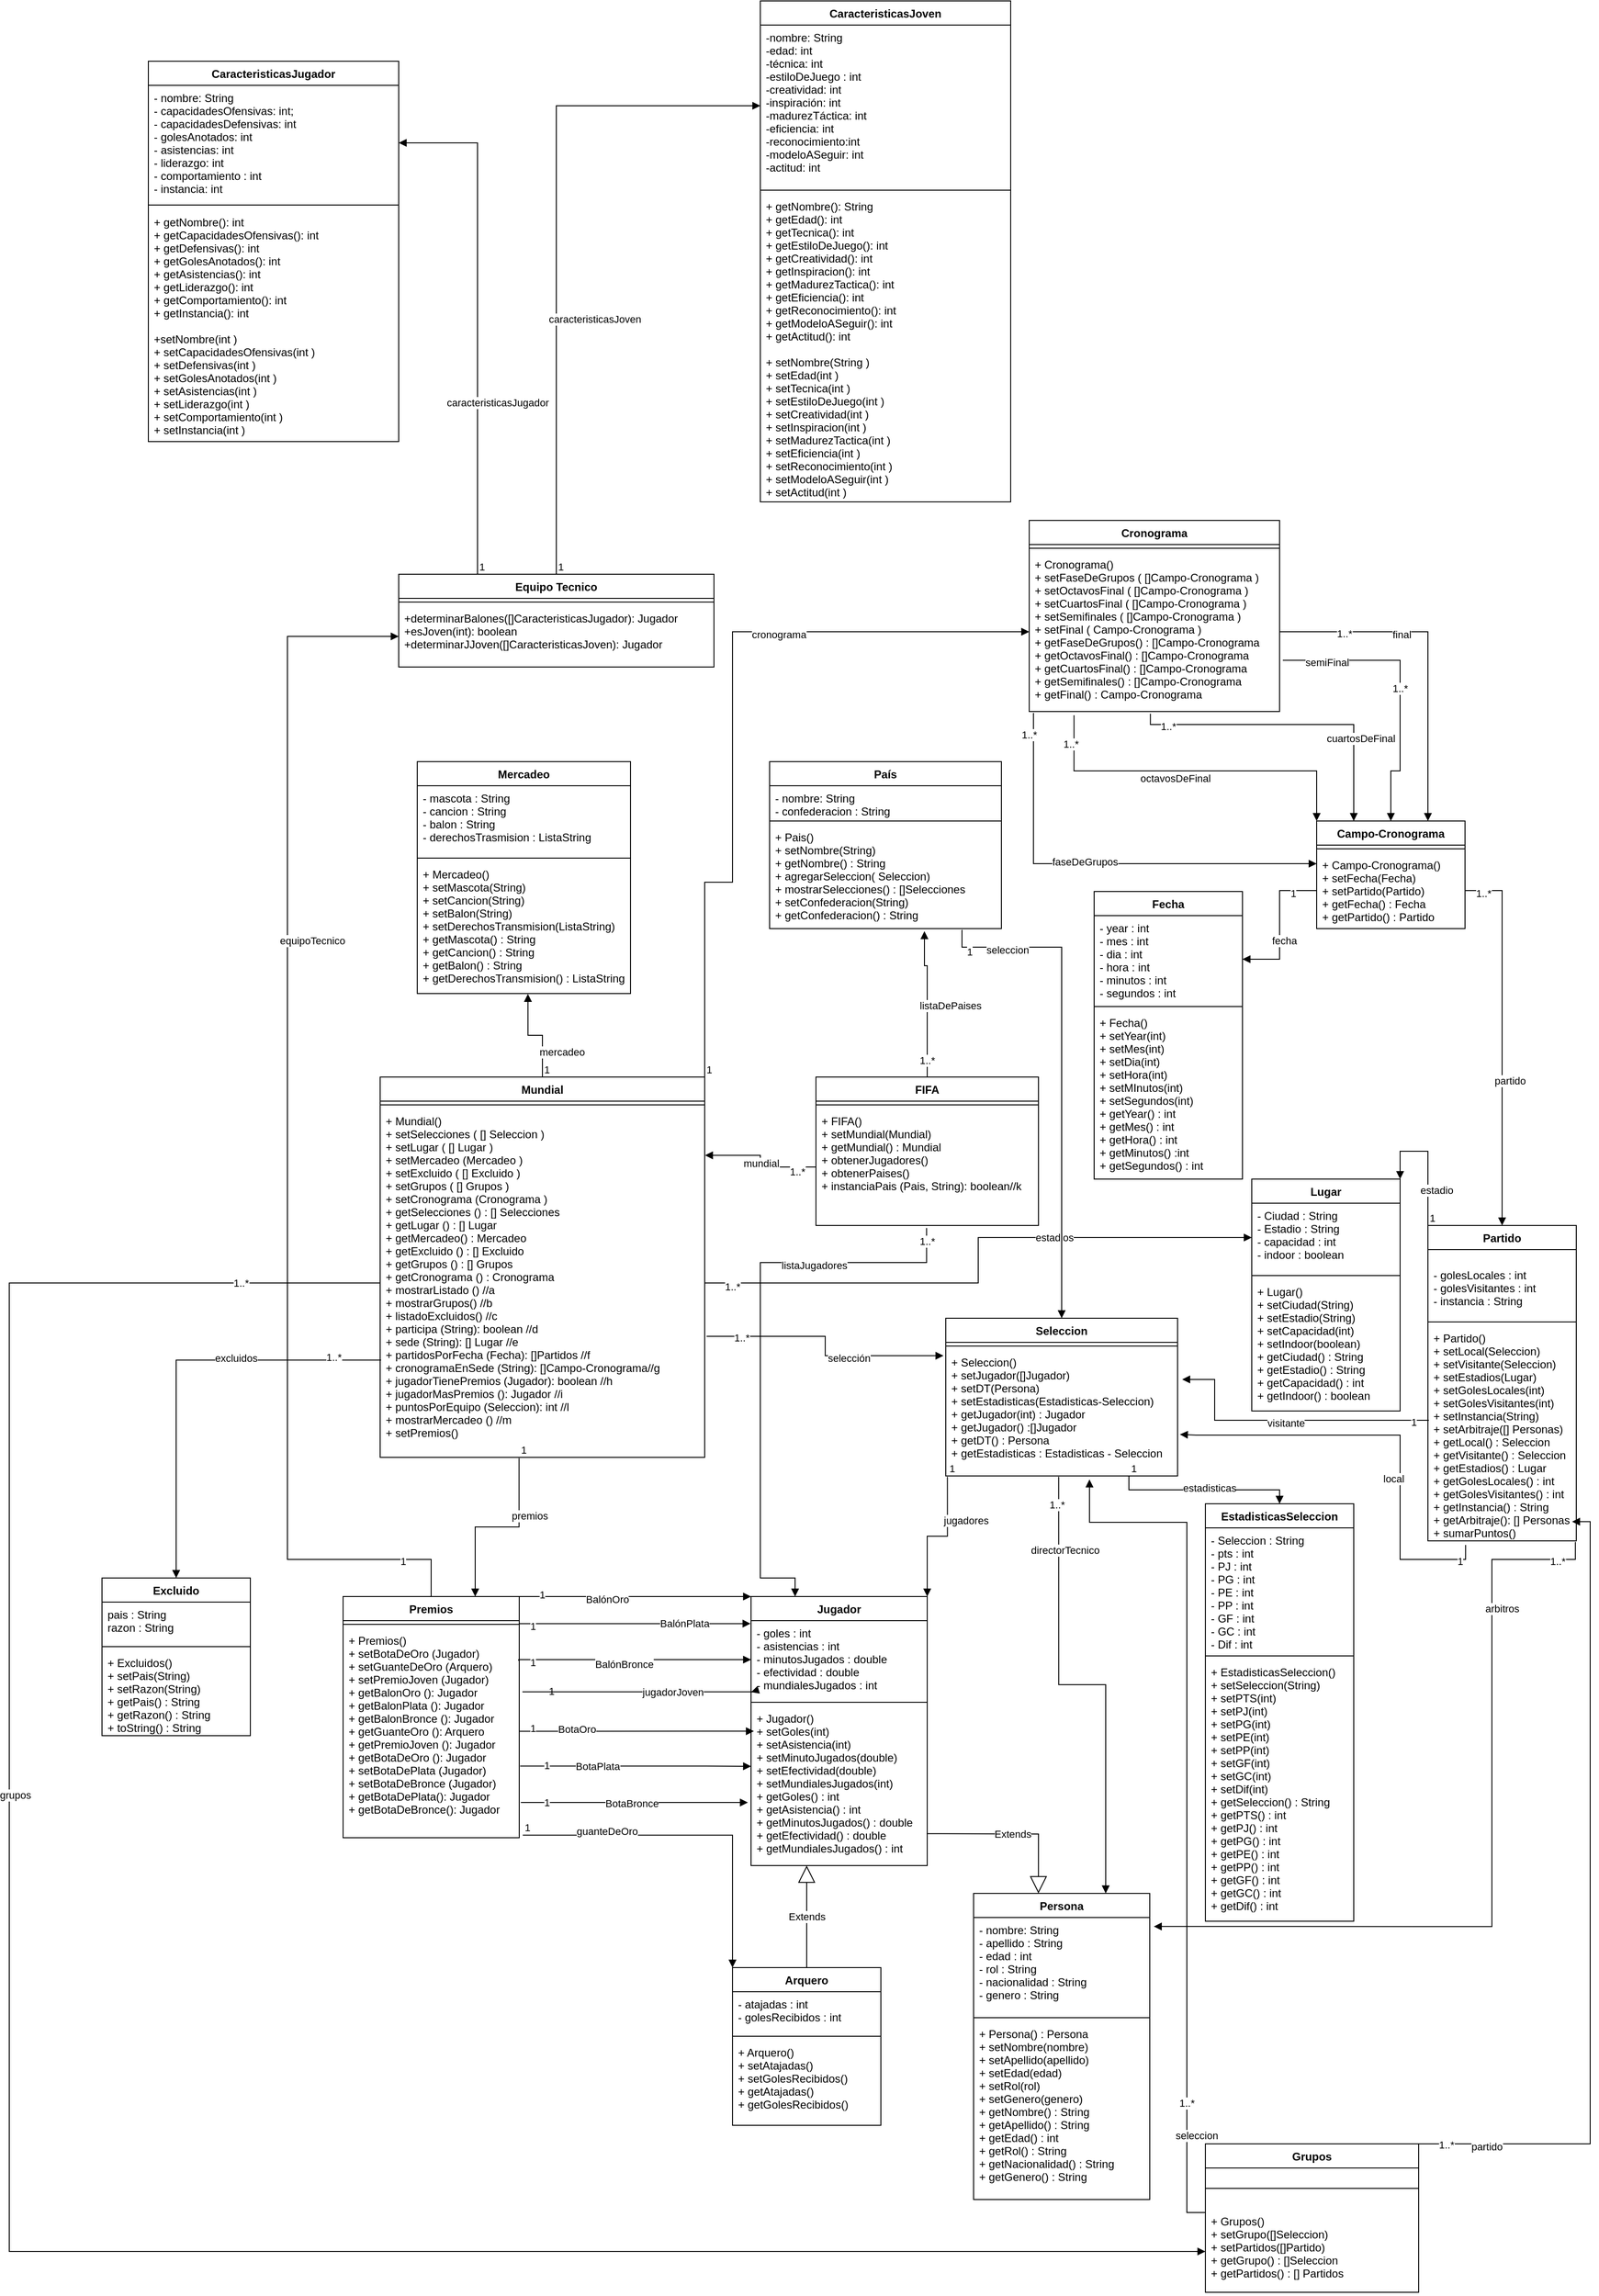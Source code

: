 <mxfile version="20.3.0" type="device"><diagram id="WAOlGVmIjQvaqexC4rdU" name="Página-1"><mxGraphModel dx="2172" dy="3013" grid="1" gridSize="10" guides="1" tooltips="1" connect="1" arrows="1" fold="1" page="1" pageScale="1" pageWidth="827" pageHeight="1169" math="0" shadow="0"><root><mxCell id="0"/><mxCell id="1" parent="0"/><mxCell id="vJpxsI6z9f8ZxDVIPnvD-1" value="Seleccion" style="swimlane;fontStyle=1;align=center;verticalAlign=top;childLayout=stackLayout;horizontal=1;startSize=26;horizontalStack=0;resizeParent=1;resizeParentMax=0;resizeLast=0;collapsible=1;marginBottom=0;" parent="1" vertex="1"><mxGeometry x="780" y="100" width="250" height="170" as="geometry"/></mxCell><mxCell id="vJpxsI6z9f8ZxDVIPnvD-3" value="" style="line;strokeWidth=1;fillColor=none;align=left;verticalAlign=middle;spacingTop=-1;spacingLeft=3;spacingRight=3;rotatable=0;labelPosition=right;points=[];portConstraint=eastwest;" parent="vJpxsI6z9f8ZxDVIPnvD-1" vertex="1"><mxGeometry y="26" width="250" height="8" as="geometry"/></mxCell><mxCell id="aubBiZgZfOKUuOdNXXbn-31" value="+ Seleccion()&#10;+ setJugador([]Jugador)&#10;+ setDT(Persona)&#10;+ setEstadisticas(Estadisticas-Seleccion)&#10;+ getJugador(int) : Jugador&#10;+ getJugador() :[]Jugador&#10;+ getDT() : Persona&#10;+ getEstadisticas : Estadisticas - Seleccion" style="text;strokeColor=none;fillColor=none;align=left;verticalAlign=top;spacingLeft=4;spacingRight=4;overflow=hidden;rotatable=0;points=[[0,0.5],[1,0.5]];portConstraint=eastwest;" parent="vJpxsI6z9f8ZxDVIPnvD-1" vertex="1"><mxGeometry y="34" width="250" height="136" as="geometry"/></mxCell><mxCell id="vJpxsI6z9f8ZxDVIPnvD-5" value="Lugar" style="swimlane;fontStyle=1;align=center;verticalAlign=top;childLayout=stackLayout;horizontal=1;startSize=26;horizontalStack=0;resizeParent=1;resizeParentMax=0;resizeLast=0;collapsible=1;marginBottom=0;" parent="1" vertex="1"><mxGeometry x="1110" y="-50" width="160" height="250" as="geometry"/></mxCell><mxCell id="vJpxsI6z9f8ZxDVIPnvD-6" value="- Ciudad : String&#10;- Estadio : String&#10;- capacidad : int&#10;- indoor : boolean" style="text;strokeColor=none;fillColor=none;align=left;verticalAlign=top;spacingLeft=4;spacingRight=4;overflow=hidden;rotatable=0;points=[[0,0.5],[1,0.5]];portConstraint=eastwest;" parent="vJpxsI6z9f8ZxDVIPnvD-5" vertex="1"><mxGeometry y="26" width="160" height="74" as="geometry"/></mxCell><mxCell id="vJpxsI6z9f8ZxDVIPnvD-7" value="" style="line;strokeWidth=1;fillColor=none;align=left;verticalAlign=middle;spacingTop=-1;spacingLeft=3;spacingRight=3;rotatable=0;labelPosition=right;points=[];portConstraint=eastwest;" parent="vJpxsI6z9f8ZxDVIPnvD-5" vertex="1"><mxGeometry y="100" width="160" height="8" as="geometry"/></mxCell><mxCell id="vJpxsI6z9f8ZxDVIPnvD-8" value="+ Lugar() &#10;+ setCiudad(String)&#10;+ setEstadio(String)&#10;+ setCapacidad(int)&#10;+ setIndoor(boolean)&#10;+ getCiudad() : String&#10;+ getEstadio() : String&#10;+ getCapacidad() : int&#10;+ getIndoor() : boolean" style="text;strokeColor=none;fillColor=none;align=left;verticalAlign=top;spacingLeft=4;spacingRight=4;overflow=hidden;rotatable=0;points=[[0,0.5],[1,0.5]];portConstraint=eastwest;" parent="vJpxsI6z9f8ZxDVIPnvD-5" vertex="1"><mxGeometry y="108" width="160" height="142" as="geometry"/></mxCell><mxCell id="vJpxsI6z9f8ZxDVIPnvD-9" value="Cronograma" style="swimlane;fontStyle=1;align=center;verticalAlign=top;childLayout=stackLayout;horizontal=1;startSize=26;horizontalStack=0;resizeParent=1;resizeParentMax=0;resizeLast=0;collapsible=1;marginBottom=0;" parent="1" vertex="1"><mxGeometry x="870" y="-760" width="270" height="206" as="geometry"/></mxCell><mxCell id="vJpxsI6z9f8ZxDVIPnvD-11" value="" style="line;strokeWidth=1;fillColor=none;align=left;verticalAlign=middle;spacingTop=-1;spacingLeft=3;spacingRight=3;rotatable=0;labelPosition=right;points=[];portConstraint=eastwest;" parent="vJpxsI6z9f8ZxDVIPnvD-9" vertex="1"><mxGeometry y="26" width="270" height="8" as="geometry"/></mxCell><mxCell id="vJpxsI6z9f8ZxDVIPnvD-12" value="+ Cronograma()&#10;+ setFaseDeGrupos ( []Campo-Cronograma )&#10;+ setOctavosFinal ( []Campo-Cronograma )&#10;+ setCuartosFinal ( []Campo-Cronograma )&#10;+ setSemifinales ( []Campo-Cronograma )&#10;+ setFinal ( Campo-Cronograma )&#10;+ getFaseDeGrupos() : []Campo-Cronograma&#10;+ getOctavosFinal() : []Campo-Cronograma&#10;+ getCuartosFinal() : []Campo-Cronograma&#10;+ getSemifinales() : []Campo-Cronograma&#10;+ getFinal() : Campo-Cronograma" style="text;strokeColor=none;fillColor=none;align=left;verticalAlign=top;spacingLeft=4;spacingRight=4;overflow=hidden;rotatable=0;points=[[0,0.5],[1,0.5]];portConstraint=eastwest;" parent="vJpxsI6z9f8ZxDVIPnvD-9" vertex="1"><mxGeometry y="34" width="270" height="172" as="geometry"/></mxCell><mxCell id="vJpxsI6z9f8ZxDVIPnvD-13" value="Premios&#10;" style="swimlane;fontStyle=1;align=center;verticalAlign=top;childLayout=stackLayout;horizontal=1;startSize=26;horizontalStack=0;resizeParent=1;resizeParentMax=0;resizeLast=0;collapsible=1;marginBottom=0;" parent="1" vertex="1"><mxGeometry x="130" y="400" width="190" height="260" as="geometry"/></mxCell><mxCell id="vJpxsI6z9f8ZxDVIPnvD-15" value="" style="line;strokeWidth=1;fillColor=none;align=left;verticalAlign=middle;spacingTop=-1;spacingLeft=3;spacingRight=3;rotatable=0;labelPosition=right;points=[];portConstraint=eastwest;" parent="vJpxsI6z9f8ZxDVIPnvD-13" vertex="1"><mxGeometry y="26" width="190" height="8" as="geometry"/></mxCell><mxCell id="vJpxsI6z9f8ZxDVIPnvD-16" value="+ Premios() &#10;+ setBotaDeOro (Jugador) &#10;+ setGuanteDeOro (Arquero)&#10;+ setPremioJoven (Jugador)&#10;+ getBalonOro (): Jugador&#10;+ getBalonPlata (): Jugador&#10;+ getBalonBronce (): Jugador&#10;+ getGuanteOro (): Arquero&#10;+ getPremioJoven (): Jugador&#10;+ getBotaDeOro (): Jugador &#10;+ setBotaDePlata (Jugador) &#10;+ setBotaDeBronce (Jugador) &#10;+ getBotaDePlata(): Jugador&#10;+ getBotaDeBronce(): Jugador" style="text;strokeColor=none;fillColor=none;align=left;verticalAlign=top;spacingLeft=4;spacingRight=4;overflow=hidden;rotatable=0;points=[[0,0.5],[1,0.5]];portConstraint=eastwest;" parent="vJpxsI6z9f8ZxDVIPnvD-13" vertex="1"><mxGeometry y="34" width="190" height="226" as="geometry"/></mxCell><mxCell id="vJpxsI6z9f8ZxDVIPnvD-17" value="Jugador&#10;" style="swimlane;fontStyle=1;align=center;verticalAlign=top;childLayout=stackLayout;horizontal=1;startSize=26;horizontalStack=0;resizeParent=1;resizeParentMax=0;resizeLast=0;collapsible=1;marginBottom=0;" parent="1" vertex="1"><mxGeometry x="570" y="400" width="190" height="290" as="geometry"/></mxCell><mxCell id="vJpxsI6z9f8ZxDVIPnvD-18" value="- goles : int&#10;- asistencias : int&#10;- minutosJugados : double&#10;- efectividad : double&#10;- mundialesJugados : int" style="text;strokeColor=none;fillColor=none;align=left;verticalAlign=top;spacingLeft=4;spacingRight=4;overflow=hidden;rotatable=0;points=[[0,0.5],[1,0.5]];portConstraint=eastwest;" parent="vJpxsI6z9f8ZxDVIPnvD-17" vertex="1"><mxGeometry y="26" width="190" height="84" as="geometry"/></mxCell><mxCell id="vJpxsI6z9f8ZxDVIPnvD-19" value="" style="line;strokeWidth=1;fillColor=none;align=left;verticalAlign=middle;spacingTop=-1;spacingLeft=3;spacingRight=3;rotatable=0;labelPosition=right;points=[];portConstraint=eastwest;" parent="vJpxsI6z9f8ZxDVIPnvD-17" vertex="1"><mxGeometry y="110" width="190" height="8" as="geometry"/></mxCell><mxCell id="vJpxsI6z9f8ZxDVIPnvD-20" value="+ Jugador()&#10;+ setGoles(int)&#10;+ setAsistencia(int)&#10;+ setMinutoJugados(double)&#10;+ setEfectividad(double)&#10;+ setMundialesJugados(int)&#10;+ getGoles() : int&#10;+ getAsistencia() : int&#10;+ getMinutosJugados() : double&#10;+ getEfectividad() : double&#10;+ getMundialesJugados() : int" style="text;strokeColor=none;fillColor=none;align=left;verticalAlign=top;spacingLeft=4;spacingRight=4;overflow=hidden;rotatable=0;points=[[0,0.5],[1,0.5]];portConstraint=eastwest;" parent="vJpxsI6z9f8ZxDVIPnvD-17" vertex="1"><mxGeometry y="118" width="190" height="172" as="geometry"/></mxCell><mxCell id="vJpxsI6z9f8ZxDVIPnvD-21" value="Partido" style="swimlane;fontStyle=1;align=center;verticalAlign=top;childLayout=stackLayout;horizontal=1;startSize=26;horizontalStack=0;resizeParent=1;resizeParentMax=0;resizeLast=0;collapsible=1;marginBottom=0;" parent="1" vertex="1"><mxGeometry x="1300" width="160" height="340" as="geometry"/></mxCell><mxCell id="vJpxsI6z9f8ZxDVIPnvD-22" value="&#10;- golesLocales : int&#10;- golesVisitantes : int&#10;- instancia : String" style="text;strokeColor=none;fillColor=none;align=left;verticalAlign=top;spacingLeft=4;spacingRight=4;overflow=hidden;rotatable=0;points=[[0,0.5],[1,0.5]];portConstraint=eastwest;" parent="vJpxsI6z9f8ZxDVIPnvD-21" vertex="1"><mxGeometry y="26" width="160" height="74" as="geometry"/></mxCell><mxCell id="vJpxsI6z9f8ZxDVIPnvD-23" value="" style="line;strokeWidth=1;fillColor=none;align=left;verticalAlign=middle;spacingTop=-1;spacingLeft=3;spacingRight=3;rotatable=0;labelPosition=right;points=[];portConstraint=eastwest;" parent="vJpxsI6z9f8ZxDVIPnvD-21" vertex="1"><mxGeometry y="100" width="160" height="8" as="geometry"/></mxCell><mxCell id="vJpxsI6z9f8ZxDVIPnvD-24" value="+ Partido() &#10;+ setLocal(Seleccion)&#10;+ setVisitante(Seleccion)&#10;+ setEstadios(Lugar)&#10;+ setGolesLocales(int)&#10;+ setGolesVisitantes(int)&#10;+ setInstancia(String)&#10;+ setArbitraje([] Personas)&#10;+ getLocal() : Seleccion&#10;+ getVisitante() : Seleccion&#10;+ getEstadios() : Lugar&#10;+ getGolesLocales() : int&#10;+ getGolesVisitantes() : int&#10;+ getInstancia() : String&#10;+ getArbitraje(): [] Personas&#10;+ sumarPuntos() " style="text;strokeColor=none;fillColor=none;align=left;verticalAlign=top;spacingLeft=4;spacingRight=4;overflow=hidden;rotatable=0;points=[[0,0.5],[1,0.5]];portConstraint=eastwest;" parent="vJpxsI6z9f8ZxDVIPnvD-21" vertex="1"><mxGeometry y="108" width="160" height="232" as="geometry"/></mxCell><mxCell id="vJpxsI6z9f8ZxDVIPnvD-30" value="Grupos" style="swimlane;fontStyle=1;align=center;verticalAlign=top;childLayout=stackLayout;horizontal=1;startSize=26;horizontalStack=0;resizeParent=1;resizeParentMax=0;resizeLast=0;collapsible=1;marginBottom=0;" parent="1" vertex="1"><mxGeometry x="1060" y="990" width="230" height="160" as="geometry"/></mxCell><mxCell id="vJpxsI6z9f8ZxDVIPnvD-32" value="" style="line;strokeWidth=1;fillColor=none;align=left;verticalAlign=middle;spacingTop=-1;spacingLeft=3;spacingRight=3;rotatable=0;labelPosition=right;points=[];portConstraint=eastwest;" parent="vJpxsI6z9f8ZxDVIPnvD-30" vertex="1"><mxGeometry y="26" width="230" height="44" as="geometry"/></mxCell><mxCell id="vJpxsI6z9f8ZxDVIPnvD-33" value="+ Grupos()&#10;+ setGrupo([]Seleccion)&#10;+ setPartidos([]Partido)&#10;+ getGrupo() : []Seleccion&#10;+ getPartidos() : [] Partidos  " style="text;strokeColor=none;fillColor=none;align=left;verticalAlign=top;spacingLeft=4;spacingRight=4;overflow=hidden;rotatable=0;points=[[0,0.5],[1,0.5]];portConstraint=eastwest;" parent="vJpxsI6z9f8ZxDVIPnvD-30" vertex="1"><mxGeometry y="70" width="230" height="90" as="geometry"/></mxCell><mxCell id="vJpxsI6z9f8ZxDVIPnvD-43" value="Arquero" style="swimlane;fontStyle=1;align=center;verticalAlign=top;childLayout=stackLayout;horizontal=1;startSize=26;horizontalStack=0;resizeParent=1;resizeParentMax=0;resizeLast=0;collapsible=1;marginBottom=0;" parent="1" vertex="1"><mxGeometry x="550" y="800" width="160" height="170" as="geometry"/></mxCell><mxCell id="vJpxsI6z9f8ZxDVIPnvD-44" value="- atajadas : int&#10;- golesRecibidos : int" style="text;strokeColor=none;fillColor=none;align=left;verticalAlign=top;spacingLeft=4;spacingRight=4;overflow=hidden;rotatable=0;points=[[0,0.5],[1,0.5]];portConstraint=eastwest;" parent="vJpxsI6z9f8ZxDVIPnvD-43" vertex="1"><mxGeometry y="26" width="160" height="44" as="geometry"/></mxCell><mxCell id="vJpxsI6z9f8ZxDVIPnvD-45" value="" style="line;strokeWidth=1;fillColor=none;align=left;verticalAlign=middle;spacingTop=-1;spacingLeft=3;spacingRight=3;rotatable=0;labelPosition=right;points=[];portConstraint=eastwest;" parent="vJpxsI6z9f8ZxDVIPnvD-43" vertex="1"><mxGeometry y="70" width="160" height="8" as="geometry"/></mxCell><mxCell id="vJpxsI6z9f8ZxDVIPnvD-46" value="+ Arquero()&#10;+ setAtajadas()&#10;+ setGolesRecibidos()&#10;+ getAtajadas()&#10;+ getGolesRecibidos()" style="text;strokeColor=none;fillColor=none;align=left;verticalAlign=top;spacingLeft=4;spacingRight=4;overflow=hidden;rotatable=0;points=[[0,0.5],[1,0.5]];portConstraint=eastwest;" parent="vJpxsI6z9f8ZxDVIPnvD-43" vertex="1"><mxGeometry y="78" width="160" height="92" as="geometry"/></mxCell><mxCell id="vJpxsI6z9f8ZxDVIPnvD-48" value="EstadisticasSeleccion" style="swimlane;fontStyle=1;align=center;verticalAlign=top;childLayout=stackLayout;horizontal=1;startSize=26;horizontalStack=0;resizeParent=1;resizeParentMax=0;resizeLast=0;collapsible=1;marginBottom=0;" parent="1" vertex="1"><mxGeometry x="1060" y="300" width="160" height="450" as="geometry"/></mxCell><mxCell id="vJpxsI6z9f8ZxDVIPnvD-49" value="- Seleccion : String&#10;- pts : int&#10;- PJ : int&#10;- PG : int&#10;- PE : int&#10;- PP : int&#10;- GF : int&#10;- GC : int&#10;- Dif : int" style="text;strokeColor=none;fillColor=none;align=left;verticalAlign=top;spacingLeft=4;spacingRight=4;overflow=hidden;rotatable=0;points=[[0,0.5],[1,0.5]];portConstraint=eastwest;" parent="vJpxsI6z9f8ZxDVIPnvD-48" vertex="1"><mxGeometry y="26" width="160" height="134" as="geometry"/></mxCell><mxCell id="vJpxsI6z9f8ZxDVIPnvD-50" value="" style="line;strokeWidth=1;fillColor=none;align=left;verticalAlign=middle;spacingTop=-1;spacingLeft=3;spacingRight=3;rotatable=0;labelPosition=right;points=[];portConstraint=eastwest;" parent="vJpxsI6z9f8ZxDVIPnvD-48" vertex="1"><mxGeometry y="160" width="160" height="8" as="geometry"/></mxCell><mxCell id="vJpxsI6z9f8ZxDVIPnvD-51" value="+ EstadisticasSeleccion()&#10;+ setSeleccion(String)&#10;+ setPTS(int)&#10;+ setPJ(int)&#10;+ setPG(int)&#10;+ setPE(int)&#10;+ setPP(int)&#10;+ setGF(int)&#10;+ setGC(int)&#10;+ setDif(int)&#10;+ getSeleccion() : String&#10;+ getPTS() : int&#10;+ getPJ() : int&#10;+ getPG() : int&#10;+ getPE() : int&#10;+ getPP() : int&#10;+ getGF() : int&#10;+ getGC() : int&#10;+ getDif() : int" style="text;strokeColor=none;fillColor=none;align=left;verticalAlign=top;spacingLeft=4;spacingRight=4;overflow=hidden;rotatable=0;points=[[0,0.5],[1,0.5]];portConstraint=eastwest;" parent="vJpxsI6z9f8ZxDVIPnvD-48" vertex="1"><mxGeometry y="168" width="160" height="282" as="geometry"/></mxCell><mxCell id="vJpxsI6z9f8ZxDVIPnvD-56" value="Excluido" style="swimlane;fontStyle=1;align=center;verticalAlign=top;childLayout=stackLayout;horizontal=1;startSize=26;horizontalStack=0;resizeParent=1;resizeParentMax=0;resizeLast=0;collapsible=1;marginBottom=0;" parent="1" vertex="1"><mxGeometry x="-130" y="380" width="160" height="170" as="geometry"/></mxCell><mxCell id="vJpxsI6z9f8ZxDVIPnvD-57" value="pais : String            &#10;razon : String&#10;" style="text;strokeColor=none;fillColor=none;align=left;verticalAlign=top;spacingLeft=4;spacingRight=4;overflow=hidden;rotatable=0;points=[[0,0.5],[1,0.5]];portConstraint=eastwest;" parent="vJpxsI6z9f8ZxDVIPnvD-56" vertex="1"><mxGeometry y="26" width="160" height="44" as="geometry"/></mxCell><mxCell id="vJpxsI6z9f8ZxDVIPnvD-58" value="" style="line;strokeWidth=1;fillColor=none;align=left;verticalAlign=middle;spacingTop=-1;spacingLeft=3;spacingRight=3;rotatable=0;labelPosition=right;points=[];portConstraint=eastwest;" parent="vJpxsI6z9f8ZxDVIPnvD-56" vertex="1"><mxGeometry y="70" width="160" height="8" as="geometry"/></mxCell><mxCell id="vJpxsI6z9f8ZxDVIPnvD-59" value="+ Excluidos()&#10;+ setPais(String) &#10;+ setRazon(String)&#10;+ getPais() : String&#10;+ getRazon() : String&#10;+ toString() : String" style="text;strokeColor=none;fillColor=none;align=left;verticalAlign=top;spacingLeft=4;spacingRight=4;overflow=hidden;rotatable=0;points=[[0,0.5],[1,0.5]];portConstraint=eastwest;" parent="vJpxsI6z9f8ZxDVIPnvD-56" vertex="1"><mxGeometry y="78" width="160" height="92" as="geometry"/></mxCell><mxCell id="vJpxsI6z9f8ZxDVIPnvD-62" value="Mercadeo" style="swimlane;fontStyle=1;align=center;verticalAlign=top;childLayout=stackLayout;horizontal=1;startSize=26;horizontalStack=0;resizeParent=1;resizeParentMax=0;resizeLast=0;collapsible=1;marginBottom=0;" parent="1" vertex="1"><mxGeometry x="210" y="-500" width="230" height="250" as="geometry"/></mxCell><mxCell id="vJpxsI6z9f8ZxDVIPnvD-63" value="- mascota : String&#10;- cancion : String&#10;- balon : String&#10;- derechosTrasmision : ListaString" style="text;strokeColor=none;fillColor=none;align=left;verticalAlign=top;spacingLeft=4;spacingRight=4;overflow=hidden;rotatable=0;points=[[0,0.5],[1,0.5]];portConstraint=eastwest;" parent="vJpxsI6z9f8ZxDVIPnvD-62" vertex="1"><mxGeometry y="26" width="230" height="74" as="geometry"/></mxCell><mxCell id="vJpxsI6z9f8ZxDVIPnvD-64" value="" style="line;strokeWidth=1;fillColor=none;align=left;verticalAlign=middle;spacingTop=-1;spacingLeft=3;spacingRight=3;rotatable=0;labelPosition=right;points=[];portConstraint=eastwest;" parent="vJpxsI6z9f8ZxDVIPnvD-62" vertex="1"><mxGeometry y="100" width="230" height="8" as="geometry"/></mxCell><mxCell id="vJpxsI6z9f8ZxDVIPnvD-65" value="+ Mercadeo()&#10;+ setMascota(String) &#10;+ setCancion(String)&#10;+ setBalon(String)&#10;+ setDerechosTransmision(ListaString)&#10;+ getMascota() : String&#10;+ getCancion() : String&#10;+ getBalon() : String&#10;+ getDerechosTransmision() : ListaString&#10;" style="text;strokeColor=none;fillColor=none;align=left;verticalAlign=top;spacingLeft=4;spacingRight=4;overflow=hidden;rotatable=0;points=[[0,0.5],[1,0.5]];portConstraint=eastwest;" parent="vJpxsI6z9f8ZxDVIPnvD-62" vertex="1"><mxGeometry y="108" width="230" height="142" as="geometry"/></mxCell><mxCell id="vJpxsI6z9f8ZxDVIPnvD-73" value="Mundial" style="swimlane;fontStyle=1;align=center;verticalAlign=top;childLayout=stackLayout;horizontal=1;startSize=26;horizontalStack=0;resizeParent=1;resizeParentMax=0;resizeLast=0;collapsible=1;marginBottom=0;" parent="1" vertex="1"><mxGeometry x="170" y="-160" width="350" height="410" as="geometry"/></mxCell><mxCell id="vJpxsI6z9f8ZxDVIPnvD-75" value="" style="line;strokeWidth=1;fillColor=none;align=left;verticalAlign=middle;spacingTop=-1;spacingLeft=3;spacingRight=3;rotatable=0;labelPosition=right;points=[];portConstraint=eastwest;" parent="vJpxsI6z9f8ZxDVIPnvD-73" vertex="1"><mxGeometry y="26" width="350" height="8" as="geometry"/></mxCell><mxCell id="vJpxsI6z9f8ZxDVIPnvD-76" value="+ Mundial()&#10;+ setSelecciones ( [] Seleccion )&#10;+ setLugar ( [] Lugar )&#10;+ setMercadeo (Mercadeo )&#10;+ setExcluido ( [] Excluido )&#10;+ setGrupos ( [] Grupos )&#10;+ setCronograma (Cronograma )&#10;+ getSelecciones () : [] Selecciones&#10;+ getLugar () : [] Lugar&#10;+ getMercadeo() : Mercadeo&#10;+ getExcluido () : [] Excluido&#10;+ getGrupos () : [] Grupos &#10;+ getCronograma () : Cronograma&#10;+ mostrarListado () //a&#10;+ mostrarGrupos() //b&#10;+ listadoExcluidos() //c&#10;+ participa (String): boolean //d&#10;+ sede (String): [] Lugar //e&#10;+ partidosPorFecha (Fecha): []Partidos //f&#10;+ cronogramaEnSede (String): []Campo-Cronograma//g &#10;+ jugadorTienePremios (Jugador): boolean //h&#10;+ jugadorMasPremios (): Jugador //i&#10;+ puntosPorEquipo (Seleccion): int //l&#10;+ mostrarMercadeo () //m &#10;+ setPremios()" style="text;strokeColor=none;fillColor=none;align=left;verticalAlign=top;spacingLeft=4;spacingRight=4;overflow=hidden;rotatable=0;points=[[0,0.5],[1,0.5]];portConstraint=eastwest;" parent="vJpxsI6z9f8ZxDVIPnvD-73" vertex="1"><mxGeometry y="34" width="350" height="376" as="geometry"/></mxCell><mxCell id="OvU-eVvdrH3BzWIInxZZ-1" value="Campo-Cronograma" style="swimlane;fontStyle=1;align=center;verticalAlign=top;childLayout=stackLayout;horizontal=1;startSize=26;horizontalStack=0;resizeParent=1;resizeParentMax=0;resizeLast=0;collapsible=1;marginBottom=0;" parent="1" vertex="1"><mxGeometry x="1180" y="-436" width="160" height="116" as="geometry"/></mxCell><mxCell id="OvU-eVvdrH3BzWIInxZZ-3" value="" style="line;strokeWidth=1;fillColor=none;align=left;verticalAlign=middle;spacingTop=-1;spacingLeft=3;spacingRight=3;rotatable=0;labelPosition=right;points=[];portConstraint=eastwest;" parent="OvU-eVvdrH3BzWIInxZZ-1" vertex="1"><mxGeometry y="26" width="160" height="8" as="geometry"/></mxCell><mxCell id="OvU-eVvdrH3BzWIInxZZ-4" value="+ Campo-Cronograma()&#10;+ setFecha(Fecha)&#10;+ setPartido(Partido)&#10;+ getFecha() : Fecha&#10;+ getPartido() : Partido" style="text;strokeColor=none;fillColor=none;align=left;verticalAlign=top;spacingLeft=4;spacingRight=4;overflow=hidden;rotatable=0;points=[[0,0.5],[1,0.5]];portConstraint=eastwest;" parent="OvU-eVvdrH3BzWIInxZZ-1" vertex="1"><mxGeometry y="34" width="160" height="82" as="geometry"/></mxCell><mxCell id="OvU-eVvdrH3BzWIInxZZ-5" value="Fecha" style="swimlane;fontStyle=1;align=center;verticalAlign=top;childLayout=stackLayout;horizontal=1;startSize=26;horizontalStack=0;resizeParent=1;resizeParentMax=0;resizeLast=0;collapsible=1;marginBottom=0;" parent="1" vertex="1"><mxGeometry x="940" y="-360" width="160" height="310" as="geometry"/></mxCell><mxCell id="OvU-eVvdrH3BzWIInxZZ-6" value="- year : int&#10;- mes : int&#10;- dia : int&#10;- hora : int&#10;- minutos : int&#10;- segundos : int" style="text;strokeColor=none;fillColor=none;align=left;verticalAlign=top;spacingLeft=4;spacingRight=4;overflow=hidden;rotatable=0;points=[[0,0.5],[1,0.5]];portConstraint=eastwest;" parent="OvU-eVvdrH3BzWIInxZZ-5" vertex="1"><mxGeometry y="26" width="160" height="94" as="geometry"/></mxCell><mxCell id="OvU-eVvdrH3BzWIInxZZ-7" value="" style="line;strokeWidth=1;fillColor=none;align=left;verticalAlign=middle;spacingTop=-1;spacingLeft=3;spacingRight=3;rotatable=0;labelPosition=right;points=[];portConstraint=eastwest;" parent="OvU-eVvdrH3BzWIInxZZ-5" vertex="1"><mxGeometry y="120" width="160" height="8" as="geometry"/></mxCell><mxCell id="OvU-eVvdrH3BzWIInxZZ-8" value="+ Fecha()&#10;+ setYear(int)&#10;+ setMes(int)&#10;+ setDia(int)&#10;+ setHora(int)&#10;+ setMInutos(int)&#10;+ setSegundos(int)&#10;+ getYear() : int&#10;+ getMes() : int&#10;+ getHora() : int&#10;+ getMinutos() :int&#10;+ getSegundos() : int" style="text;strokeColor=none;fillColor=none;align=left;verticalAlign=top;spacingLeft=4;spacingRight=4;overflow=hidden;rotatable=0;points=[[0,0.5],[1,0.5]];portConstraint=eastwest;" parent="OvU-eVvdrH3BzWIInxZZ-5" vertex="1"><mxGeometry y="128" width="160" height="182" as="geometry"/></mxCell><mxCell id="t1kdxyxMDN4WJoA8oJMx-23" value="CaracteristicasJugador" style="swimlane;fontStyle=1;align=center;verticalAlign=top;childLayout=stackLayout;horizontal=1;startSize=26;horizontalStack=0;resizeParent=1;resizeParentMax=0;resizeLast=0;collapsible=1;marginBottom=0;" parent="1" vertex="1"><mxGeometry x="-80" y="-1255" width="270" height="410" as="geometry"/></mxCell><mxCell id="t1kdxyxMDN4WJoA8oJMx-24" value="- nombre: String&#10;- capacidadesOfensivas: int;&#10;- capacidadesDefensivas: int&#10;- golesAnotados: int&#10;- asistencias: int&#10;- liderazgo: int&#10;- comportamiento : int&#10;- instancia: int" style="text;strokeColor=none;fillColor=none;align=left;verticalAlign=top;spacingLeft=4;spacingRight=4;overflow=hidden;rotatable=0;points=[[0,0.5],[1,0.5]];portConstraint=eastwest;" parent="t1kdxyxMDN4WJoA8oJMx-23" vertex="1"><mxGeometry y="26" width="270" height="124" as="geometry"/></mxCell><mxCell id="t1kdxyxMDN4WJoA8oJMx-25" value="" style="line;strokeWidth=1;fillColor=none;align=left;verticalAlign=middle;spacingTop=-1;spacingLeft=3;spacingRight=3;rotatable=0;labelPosition=right;points=[];portConstraint=eastwest;" parent="t1kdxyxMDN4WJoA8oJMx-23" vertex="1"><mxGeometry y="150" width="270" height="10" as="geometry"/></mxCell><mxCell id="t1kdxyxMDN4WJoA8oJMx-26" value="+ getNombre(): int&#10;+ getCapacidadesOfensivas(): int&#10;+ getDefensivas(): int&#10;+ getGolesAnotados(): int&#10;+ getAsistencias(): int&#10;+ getLiderazgo(): int&#10;+ getComportamiento(): int&#10;+ getInstancia(): int&#10;&#10;+setNombre(int )&#10;+ setCapacidadesOfensivas(int )&#10;+ setDefensivas(int )&#10;+ setGolesAnotados(int )&#10;+ setAsistencias(int )&#10;+ setLiderazgo(int )&#10;+ setComportamiento(int )&#10;+ setInstancia(int )&#10;" style="text;strokeColor=none;fillColor=none;align=left;verticalAlign=top;spacingLeft=4;spacingRight=4;overflow=hidden;rotatable=0;points=[[0,0.5],[1,0.5]];portConstraint=eastwest;" parent="t1kdxyxMDN4WJoA8oJMx-23" vertex="1"><mxGeometry y="160" width="270" height="250" as="geometry"/></mxCell><mxCell id="t1kdxyxMDN4WJoA8oJMx-27" value="CaracteristicasJoven" style="swimlane;fontStyle=1;align=center;verticalAlign=top;childLayout=stackLayout;horizontal=1;startSize=26;horizontalStack=0;resizeParent=1;resizeParentMax=0;resizeLast=0;collapsible=1;marginBottom=0;" parent="1" vertex="1"><mxGeometry x="580" y="-1320" width="270" height="540" as="geometry"/></mxCell><mxCell id="t1kdxyxMDN4WJoA8oJMx-28" value="-nombre: String&#10;-edad: int&#10;-técnica: int&#10;-estiloDeJuego : int&#10;-creatividad: int&#10;-inspiración: int&#10;-madurezTáctica: int&#10;-eficiencia: int&#10;-reconocimiento:int&#10;-modeloASeguir: int&#10;-actitud: int" style="text;strokeColor=none;fillColor=none;align=left;verticalAlign=top;spacingLeft=4;spacingRight=4;overflow=hidden;rotatable=0;points=[[0,0.5],[1,0.5]];portConstraint=eastwest;" parent="t1kdxyxMDN4WJoA8oJMx-27" vertex="1"><mxGeometry y="26" width="270" height="174" as="geometry"/></mxCell><mxCell id="t1kdxyxMDN4WJoA8oJMx-29" value="" style="line;strokeWidth=1;fillColor=none;align=left;verticalAlign=middle;spacingTop=-1;spacingLeft=3;spacingRight=3;rotatable=0;labelPosition=right;points=[];portConstraint=eastwest;" parent="t1kdxyxMDN4WJoA8oJMx-27" vertex="1"><mxGeometry y="200" width="270" height="8" as="geometry"/></mxCell><mxCell id="t1kdxyxMDN4WJoA8oJMx-30" value="+ getNombre(): String&#10;+ getEdad(): int&#10;+ getTecnica(): int&#10;+ getEstiloDeJuego(): int&#10;+ getCreatividad(): int&#10;+ getInspiracion(): int&#10;+ getMadurezTactica(): int&#10;+ getEficiencia(): int&#10;+ getReconocimiento(): int&#10;+ getModeloASeguir(): int&#10;+ getActitud(): int&#10;&#10;+ setNombre(String )&#10;+ setEdad(int )&#10;+ setTecnica(int )&#10;+ setEstiloDeJuego(int )&#10;+ setCreatividad(int )&#10;+ setInspiracion(int )&#10;+ setMadurezTactica(int )&#10;+ setEficiencia(int )&#10;+ setReconocimiento(int )&#10;+ setModeloASeguir(int )&#10;+ setActitud(int )" style="text;strokeColor=none;fillColor=none;align=left;verticalAlign=top;spacingLeft=4;spacingRight=4;overflow=hidden;rotatable=0;points=[[0,0.5],[1,0.5]];portConstraint=eastwest;" parent="t1kdxyxMDN4WJoA8oJMx-27" vertex="1"><mxGeometry y="208" width="270" height="332" as="geometry"/></mxCell><mxCell id="t1kdxyxMDN4WJoA8oJMx-49" value="Equipo Tecnico" style="swimlane;fontStyle=1;align=center;verticalAlign=top;childLayout=stackLayout;horizontal=1;startSize=26;horizontalStack=0;resizeParent=1;resizeParentMax=0;resizeLast=0;collapsible=1;marginBottom=0;" parent="1" vertex="1"><mxGeometry x="190" y="-702" width="340" height="100" as="geometry"/></mxCell><mxCell id="t1kdxyxMDN4WJoA8oJMx-51" value="" style="line;strokeWidth=1;fillColor=none;align=left;verticalAlign=middle;spacingTop=-1;spacingLeft=3;spacingRight=3;rotatable=0;labelPosition=right;points=[];portConstraint=eastwest;" parent="t1kdxyxMDN4WJoA8oJMx-49" vertex="1"><mxGeometry y="26" width="340" height="8" as="geometry"/></mxCell><mxCell id="t1kdxyxMDN4WJoA8oJMx-52" value="+determinarBalones([]CaracteristicasJugador): Jugador&#10;+esJoven(int): boolean&#10;+determinarJJoven([]CaracteristicasJoven): Jugador" style="text;strokeColor=none;fillColor=none;align=left;verticalAlign=top;spacingLeft=4;spacingRight=4;overflow=hidden;rotatable=0;points=[[0,0.5],[1,0.5]];portConstraint=eastwest;" parent="t1kdxyxMDN4WJoA8oJMx-49" vertex="1"><mxGeometry y="34" width="340" height="66" as="geometry"/></mxCell><mxCell id="r1ZIUwWauuaJOZrlbmJe-32" value="País" style="swimlane;fontStyle=1;align=center;verticalAlign=top;childLayout=stackLayout;horizontal=1;startSize=26;horizontalStack=0;resizeParent=1;resizeParentMax=0;resizeLast=0;collapsible=1;marginBottom=0;" parent="1" vertex="1"><mxGeometry x="590" y="-500" width="250" height="180" as="geometry"/></mxCell><mxCell id="r1ZIUwWauuaJOZrlbmJe-33" value="- nombre: String&#10;- confederacion : String" style="text;strokeColor=none;fillColor=none;align=left;verticalAlign=top;spacingLeft=4;spacingRight=4;overflow=hidden;rotatable=0;points=[[0,0.5],[1,0.5]];portConstraint=eastwest;" parent="r1ZIUwWauuaJOZrlbmJe-32" vertex="1"><mxGeometry y="26" width="250" height="34" as="geometry"/></mxCell><mxCell id="r1ZIUwWauuaJOZrlbmJe-34" value="" style="line;strokeWidth=1;fillColor=none;align=left;verticalAlign=middle;spacingTop=-1;spacingLeft=3;spacingRight=3;rotatable=0;labelPosition=right;points=[];portConstraint=eastwest;strokeColor=inherit;" parent="r1ZIUwWauuaJOZrlbmJe-32" vertex="1"><mxGeometry y="60" width="250" height="8" as="geometry"/></mxCell><mxCell id="r1ZIUwWauuaJOZrlbmJe-35" value="+ Pais()&#10;+ setNombre(String)&#10;+ getNombre() : String&#10;+ agregarSeleccion( Seleccion)&#10;+ mostrarSelecciones() : []Selecciones&#10;+ setConfederacion(String)&#10;+ getConfederacion() : String" style="text;strokeColor=none;fillColor=none;align=left;verticalAlign=top;spacingLeft=4;spacingRight=4;overflow=hidden;rotatable=0;points=[[0,0.5],[1,0.5]];portConstraint=eastwest;" parent="r1ZIUwWauuaJOZrlbmJe-32" vertex="1"><mxGeometry y="68" width="250" height="112" as="geometry"/></mxCell><mxCell id="r1ZIUwWauuaJOZrlbmJe-38" value="FIFA" style="swimlane;fontStyle=1;align=center;verticalAlign=top;childLayout=stackLayout;horizontal=1;startSize=26;horizontalStack=0;resizeParent=1;resizeParentMax=0;resizeLast=0;collapsible=1;marginBottom=0;" parent="1" vertex="1"><mxGeometry x="640" y="-160" width="240" height="160" as="geometry"/></mxCell><mxCell id="r1ZIUwWauuaJOZrlbmJe-40" value="" style="line;strokeWidth=1;fillColor=none;align=left;verticalAlign=middle;spacingTop=-1;spacingLeft=3;spacingRight=3;rotatable=0;labelPosition=right;points=[];portConstraint=eastwest;strokeColor=inherit;" parent="r1ZIUwWauuaJOZrlbmJe-38" vertex="1"><mxGeometry y="26" width="240" height="8" as="geometry"/></mxCell><mxCell id="r1ZIUwWauuaJOZrlbmJe-41" value="+ FIFA()&#10;+ setMundial(Mundial)&#10;+ getMundial() : Mundial&#10;+ obtenerJugadores()&#10;+ obtenerPaises()&#10;+ instanciaPais (Pais, String): boolean//k&#10;" style="text;strokeColor=none;fillColor=none;align=left;verticalAlign=top;spacingLeft=4;spacingRight=4;overflow=hidden;rotatable=0;points=[[0,0.5],[1,0.5]];portConstraint=eastwest;" parent="r1ZIUwWauuaJOZrlbmJe-38" vertex="1"><mxGeometry y="34" width="240" height="126" as="geometry"/></mxCell><mxCell id="vJpxsI6z9f8ZxDVIPnvD-25" value="Persona" style="swimlane;fontStyle=1;align=center;verticalAlign=top;childLayout=stackLayout;horizontal=1;startSize=26;horizontalStack=0;resizeParent=1;resizeParentMax=0;resizeLast=0;collapsible=1;marginBottom=0;" parent="1" vertex="1"><mxGeometry x="810" y="720" width="190" height="330" as="geometry"/></mxCell><mxCell id="vJpxsI6z9f8ZxDVIPnvD-26" value="- nombre: String&#10;- apellido : String  &#10;- edad : int&#10;- rol : String&#10;- nacionalidad : String&#10;- genero : String" style="text;strokeColor=none;fillColor=none;align=left;verticalAlign=top;spacingLeft=4;spacingRight=4;overflow=hidden;rotatable=0;points=[[0,0.5],[1,0.5]];portConstraint=eastwest;" parent="vJpxsI6z9f8ZxDVIPnvD-25" vertex="1"><mxGeometry y="26" width="190" height="104" as="geometry"/></mxCell><mxCell id="vJpxsI6z9f8ZxDVIPnvD-27" value="" style="line;strokeWidth=1;fillColor=none;align=left;verticalAlign=middle;spacingTop=-1;spacingLeft=3;spacingRight=3;rotatable=0;labelPosition=right;points=[];portConstraint=eastwest;" parent="vJpxsI6z9f8ZxDVIPnvD-25" vertex="1"><mxGeometry y="130" width="190" height="8" as="geometry"/></mxCell><mxCell id="vJpxsI6z9f8ZxDVIPnvD-28" value="+ Persona() : Persona&#10;+ setNombre(nombre) &#10;+ setApellido(apellido)&#10;+ setEdad(edad)&#10;+ setRol(rol)&#10;+ setGenero(genero)&#10;+ getNombre() : String&#10;+ getApellido() : String&#10;+ getEdad() : int&#10;+ getRol() : String&#10;+ getNacionalidad() : String&#10;+ getGenero() : String" style="text;strokeColor=none;fillColor=none;align=left;verticalAlign=top;spacingLeft=4;spacingRight=4;overflow=hidden;rotatable=0;points=[[0,0.5],[1,0.5]];portConstraint=eastwest;" parent="vJpxsI6z9f8ZxDVIPnvD-25" vertex="1"><mxGeometry y="138" width="190" height="192" as="geometry"/></mxCell><mxCell id="K_TvhMdGLZKsbSwcKbYx-3" value="caracteristicasJugador" style="endArrow=block;endFill=1;html=1;edgeStyle=orthogonalEdgeStyle;align=left;verticalAlign=top;rounded=0;entryX=1;entryY=0.5;entryDx=0;entryDy=0;exitX=0.25;exitY=0;exitDx=0;exitDy=0;" parent="1" source="t1kdxyxMDN4WJoA8oJMx-49" target="t1kdxyxMDN4WJoA8oJMx-24" edge="1"><mxGeometry x="-0.28" y="35" relative="1" as="geometry"><mxPoint x="270" y="-1020" as="sourcePoint"/><mxPoint x="430" y="-1020" as="targetPoint"/><mxPoint as="offset"/></mxGeometry></mxCell><mxCell id="K_TvhMdGLZKsbSwcKbYx-4" value="1" style="edgeLabel;resizable=0;html=1;align=left;verticalAlign=bottom;" parent="K_TvhMdGLZKsbSwcKbYx-3" connectable="0" vertex="1"><mxGeometry x="-1" relative="1" as="geometry"/></mxCell><mxCell id="K_TvhMdGLZKsbSwcKbYx-5" value="caracteristicasJoven" style="endArrow=block;endFill=1;html=1;edgeStyle=orthogonalEdgeStyle;align=left;verticalAlign=top;rounded=0;exitX=0.5;exitY=0;exitDx=0;exitDy=0;entryX=0;entryY=0.5;entryDx=0;entryDy=0;" parent="1" source="t1kdxyxMDN4WJoA8oJMx-49" target="t1kdxyxMDN4WJoA8oJMx-28" edge="1"><mxGeometry x="-0.205" y="10" relative="1" as="geometry"><mxPoint x="270" y="-960" as="sourcePoint"/><mxPoint x="430" y="-960" as="targetPoint"/><mxPoint as="offset"/></mxGeometry></mxCell><mxCell id="K_TvhMdGLZKsbSwcKbYx-6" value="1" style="edgeLabel;resizable=0;html=1;align=left;verticalAlign=bottom;" parent="K_TvhMdGLZKsbSwcKbYx-5" connectable="0" vertex="1"><mxGeometry x="-1" relative="1" as="geometry"/></mxCell><mxCell id="K_TvhMdGLZKsbSwcKbYx-7" value="equipoTecnico" style="endArrow=block;endFill=1;html=1;edgeStyle=orthogonalEdgeStyle;align=left;verticalAlign=top;rounded=0;exitX=0.5;exitY=0;exitDx=0;exitDy=0;entryX=0;entryY=0.5;entryDx=0;entryDy=0;" parent="1" source="vJpxsI6z9f8ZxDVIPnvD-13" target="t1kdxyxMDN4WJoA8oJMx-52" edge="1"><mxGeometry x="0.336" y="10" relative="1" as="geometry"><mxPoint x="190" y="450" as="sourcePoint"/><mxPoint x="350" y="450" as="targetPoint"/><Array as="points"><mxPoint x="225" y="360"/><mxPoint x="70" y="360"/><mxPoint x="70" y="-635"/></Array><mxPoint as="offset"/></mxGeometry></mxCell><mxCell id="K_TvhMdGLZKsbSwcKbYx-8" value="1" style="edgeLabel;resizable=0;html=1;align=left;verticalAlign=bottom;" parent="K_TvhMdGLZKsbSwcKbYx-7" connectable="0" vertex="1"><mxGeometry x="-1" relative="1" as="geometry"><mxPoint x="-35" y="-30" as="offset"/></mxGeometry></mxCell><mxCell id="K_TvhMdGLZKsbSwcKbYx-12" value="mercadeo" style="endArrow=block;endFill=1;html=1;edgeStyle=orthogonalEdgeStyle;align=left;verticalAlign=top;rounded=0;exitX=0.5;exitY=0;exitDx=0;exitDy=0;entryX=0.519;entryY=1.003;entryDx=0;entryDy=0;entryPerimeter=0;" parent="1" source="vJpxsI6z9f8ZxDVIPnvD-73" target="vJpxsI6z9f8ZxDVIPnvD-65" edge="1"><mxGeometry x="-0.049" y="5" relative="1" as="geometry"><mxPoint x="250" y="-190" as="sourcePoint"/><mxPoint x="410" y="-190" as="targetPoint"/><mxPoint as="offset"/></mxGeometry></mxCell><mxCell id="K_TvhMdGLZKsbSwcKbYx-13" value="1" style="edgeLabel;resizable=0;html=1;align=left;verticalAlign=bottom;" parent="K_TvhMdGLZKsbSwcKbYx-12" connectable="0" vertex="1"><mxGeometry x="-1" relative="1" as="geometry"/></mxCell><mxCell id="K_TvhMdGLZKsbSwcKbYx-14" value="mundial&lt;br&gt;" style="endArrow=block;endFill=1;html=1;edgeStyle=orthogonalEdgeStyle;align=left;verticalAlign=top;rounded=0;entryX=1.001;entryY=0.134;entryDx=0;entryDy=0;entryPerimeter=0;exitX=0;exitY=0.5;exitDx=0;exitDy=0;" parent="1" source="r1ZIUwWauuaJOZrlbmJe-41" target="vJpxsI6z9f8ZxDVIPnvD-76" edge="1"><mxGeometry x="0.4" y="-4" relative="1" as="geometry"><mxPoint x="670" y="50" as="sourcePoint"/><mxPoint x="830" y="50" as="targetPoint"/><mxPoint as="offset"/></mxGeometry></mxCell><mxCell id="K_TvhMdGLZKsbSwcKbYx-15" value="1..*" style="edgeLabel;resizable=0;html=1;align=left;verticalAlign=bottom;" parent="K_TvhMdGLZKsbSwcKbYx-14" connectable="0" vertex="1"><mxGeometry x="-1" relative="1" as="geometry"><mxPoint x="-30" y="13" as="offset"/></mxGeometry></mxCell><mxCell id="K_TvhMdGLZKsbSwcKbYx-16" value="listaJugadores" style="endArrow=block;endFill=1;html=1;edgeStyle=orthogonalEdgeStyle;align=left;verticalAlign=top;rounded=0;exitX=0.497;exitY=1.022;exitDx=0;exitDy=0;exitPerimeter=0;entryX=0.25;entryY=0;entryDx=0;entryDy=0;" parent="1" source="r1ZIUwWauuaJOZrlbmJe-41" target="vJpxsI6z9f8ZxDVIPnvD-17" edge="1"><mxGeometry x="-0.362" y="-10" relative="1" as="geometry"><mxPoint x="890" y="90" as="sourcePoint"/><mxPoint x="1060" y="90" as="targetPoint"/><Array as="points"><mxPoint x="759" y="40"/><mxPoint x="580" y="40"/><mxPoint x="580" y="380"/><mxPoint x="618" y="380"/></Array><mxPoint as="offset"/></mxGeometry></mxCell><mxCell id="K_TvhMdGLZKsbSwcKbYx-17" value="1..*" style="edgeLabel;resizable=0;html=1;align=left;verticalAlign=bottom;" parent="K_TvhMdGLZKsbSwcKbYx-16" connectable="0" vertex="1"><mxGeometry x="-1" relative="1" as="geometry"><mxPoint x="-9" y="23" as="offset"/></mxGeometry></mxCell><mxCell id="K_TvhMdGLZKsbSwcKbYx-18" value="listaDePaises" style="endArrow=block;endFill=1;html=1;edgeStyle=orthogonalEdgeStyle;align=left;verticalAlign=top;rounded=0;exitX=0.5;exitY=0;exitDx=0;exitDy=0;entryX=0.668;entryY=1.025;entryDx=0;entryDy=0;entryPerimeter=0;" parent="1" source="r1ZIUwWauuaJOZrlbmJe-38" target="r1ZIUwWauuaJOZrlbmJe-35" edge="1"><mxGeometry x="0.124" y="10" relative="1" as="geometry"><mxPoint x="730" y="-210" as="sourcePoint"/><mxPoint x="760" y="-290" as="targetPoint"/><Array as="points"><mxPoint x="760" y="-280"/><mxPoint x="757" y="-280"/></Array><mxPoint as="offset"/></mxGeometry></mxCell><mxCell id="K_TvhMdGLZKsbSwcKbYx-19" value="1..*" style="edgeLabel;resizable=0;html=1;align=left;verticalAlign=bottom;" parent="K_TvhMdGLZKsbSwcKbYx-18" connectable="0" vertex="1"><mxGeometry x="-1" relative="1" as="geometry"><mxPoint x="-10" y="-10" as="offset"/></mxGeometry></mxCell><mxCell id="K_TvhMdGLZKsbSwcKbYx-20" value="Extends" style="endArrow=block;endSize=16;endFill=0;html=1;rounded=0;entryX=0.368;entryY=0;entryDx=0;entryDy=0;exitX=0.997;exitY=0.8;exitDx=0;exitDy=0;exitPerimeter=0;entryPerimeter=0;" parent="1" source="vJpxsI6z9f8ZxDVIPnvD-20" target="vJpxsI6z9f8ZxDVIPnvD-25" edge="1"><mxGeometry width="160" relative="1" as="geometry"><mxPoint x="640" y="710" as="sourcePoint"/><mxPoint x="480" y="730" as="targetPoint"/><Array as="points"><mxPoint x="880" y="656"/></Array></mxGeometry></mxCell><mxCell id="K_TvhMdGLZKsbSwcKbYx-21" value="Extends" style="endArrow=block;endSize=16;endFill=0;html=1;rounded=0;exitX=0.5;exitY=0;exitDx=0;exitDy=0;" parent="1" source="vJpxsI6z9f8ZxDVIPnvD-43" edge="1"><mxGeometry width="160" relative="1" as="geometry"><mxPoint x="650" y="770" as="sourcePoint"/><mxPoint x="630" y="690" as="targetPoint"/></mxGeometry></mxCell><mxCell id="K_TvhMdGLZKsbSwcKbYx-22" value="BalónOro" style="endArrow=block;endFill=1;html=1;edgeStyle=orthogonalEdgeStyle;align=left;verticalAlign=top;rounded=0;entryX=0;entryY=0;entryDx=0;entryDy=0;exitX=1;exitY=0;exitDx=0;exitDy=0;" parent="1" source="vJpxsI6z9f8ZxDVIPnvD-13" target="vJpxsI6z9f8ZxDVIPnvD-17" edge="1"><mxGeometry x="-0.44" y="10" relative="1" as="geometry"><mxPoint x="1510" y="890" as="sourcePoint"/><mxPoint x="1072.66" y="959.812" as="targetPoint"/><Array as="points"><mxPoint x="460" y="400"/><mxPoint x="460" y="400"/></Array><mxPoint as="offset"/></mxGeometry></mxCell><mxCell id="K_TvhMdGLZKsbSwcKbYx-23" value="1" style="edgeLabel;resizable=0;html=1;align=left;verticalAlign=bottom;" parent="K_TvhMdGLZKsbSwcKbYx-22" connectable="0" vertex="1"><mxGeometry x="-1" relative="1" as="geometry"><mxPoint x="20" y="6" as="offset"/></mxGeometry></mxCell><mxCell id="K_TvhMdGLZKsbSwcKbYx-24" value="BalónPlata" style="endArrow=block;endFill=1;html=1;edgeStyle=orthogonalEdgeStyle;align=left;verticalAlign=top;rounded=0;exitX=0.997;exitY=0.4;exitDx=0;exitDy=0;exitPerimeter=0;entryX=-0.003;entryY=0.038;entryDx=0;entryDy=0;entryPerimeter=0;" parent="1" source="vJpxsI6z9f8ZxDVIPnvD-15" target="vJpxsI6z9f8ZxDVIPnvD-18" edge="1"><mxGeometry x="0.205" y="13" relative="1" as="geometry"><mxPoint x="1490" y="930" as="sourcePoint"/><mxPoint x="580" y="430" as="targetPoint"/><Array as="points"/><mxPoint as="offset"/></mxGeometry></mxCell><mxCell id="K_TvhMdGLZKsbSwcKbYx-25" value="1" style="edgeLabel;resizable=0;html=1;align=left;verticalAlign=bottom;" parent="K_TvhMdGLZKsbSwcKbYx-24" connectable="0" vertex="1"><mxGeometry x="-1" relative="1" as="geometry"><mxPoint x="31" y="81" as="offset"/></mxGeometry></mxCell><mxCell id="K_TvhMdGLZKsbSwcKbYx-26" value="BalónBronce" style="endArrow=block;endFill=1;html=1;edgeStyle=orthogonalEdgeStyle;align=left;verticalAlign=top;rounded=0;entryX=0;entryY=0.5;entryDx=0;entryDy=0;exitX=0.997;exitY=0.156;exitDx=0;exitDy=0;exitPerimeter=0;" parent="1" source="vJpxsI6z9f8ZxDVIPnvD-16" target="vJpxsI6z9f8ZxDVIPnvD-18" edge="1"><mxGeometry x="-0.35" y="8" relative="1" as="geometry"><mxPoint x="350" y="530" as="sourcePoint"/><mxPoint x="520" y="520" as="targetPoint"/><Array as="points"><mxPoint x="319" y="468"/></Array><mxPoint as="offset"/></mxGeometry></mxCell><mxCell id="K_TvhMdGLZKsbSwcKbYx-27" value="1" style="edgeLabel;resizable=0;html=1;align=left;verticalAlign=bottom;" parent="K_TvhMdGLZKsbSwcKbYx-26" connectable="0" vertex="1"><mxGeometry x="-1" relative="1" as="geometry"><mxPoint x="11" y="-29" as="offset"/></mxGeometry></mxCell><mxCell id="K_TvhMdGLZKsbSwcKbYx-28" value="jugadorJoven" style="endArrow=block;endFill=1;html=1;edgeStyle=orthogonalEdgeStyle;align=left;verticalAlign=top;rounded=0;exitX=1.018;exitY=0.304;exitDx=0;exitDy=0;exitPerimeter=0;" parent="1" source="vJpxsI6z9f8ZxDVIPnvD-16" edge="1"><mxGeometry x="0.027" y="13" relative="1" as="geometry"><mxPoint x="1560" y="1050" as="sourcePoint"/><mxPoint x="570" y="503" as="targetPoint"/><Array as="points"><mxPoint x="571" y="503"/></Array><mxPoint as="offset"/></mxGeometry></mxCell><mxCell id="K_TvhMdGLZKsbSwcKbYx-29" value="1" style="edgeLabel;resizable=0;html=1;align=left;verticalAlign=bottom;" parent="K_TvhMdGLZKsbSwcKbYx-28" connectable="0" vertex="1"><mxGeometry x="-1" relative="1" as="geometry"><mxPoint x="7" y="-23" as="offset"/></mxGeometry></mxCell><mxCell id="K_TvhMdGLZKsbSwcKbYx-30" value="BotaOro" style="endArrow=block;endFill=1;html=1;edgeStyle=orthogonalEdgeStyle;align=left;verticalAlign=top;rounded=0;exitX=1;exitY=0.5;exitDx=0;exitDy=0;entryX=0.016;entryY=0.158;entryDx=0;entryDy=0;entryPerimeter=0;" parent="1" source="vJpxsI6z9f8ZxDVIPnvD-16" target="vJpxsI6z9f8ZxDVIPnvD-20" edge="1"><mxGeometry x="-0.672" y="15" relative="1" as="geometry"><mxPoint x="1510" y="1122" as="sourcePoint"/><mxPoint x="1070" y="1122" as="targetPoint"/><Array as="points"><mxPoint x="320" y="545"/></Array><mxPoint as="offset"/></mxGeometry></mxCell><mxCell id="K_TvhMdGLZKsbSwcKbYx-31" value="1" style="edgeLabel;resizable=0;html=1;align=left;verticalAlign=bottom;" parent="K_TvhMdGLZKsbSwcKbYx-30" connectable="0" vertex="1"><mxGeometry x="-1" relative="1" as="geometry"><mxPoint x="10" y="3" as="offset"/></mxGeometry></mxCell><mxCell id="K_TvhMdGLZKsbSwcKbYx-32" value="BotaPlata" style="endArrow=block;endFill=1;html=1;edgeStyle=orthogonalEdgeStyle;align=left;verticalAlign=top;rounded=0;exitX=1.005;exitY=0.658;exitDx=0;exitDy=0;exitPerimeter=0;" parent="1" source="vJpxsI6z9f8ZxDVIPnvD-16" edge="1"><mxGeometry x="-0.53" y="13" relative="1" as="geometry"><mxPoint x="1511" y="1152" as="sourcePoint"/><mxPoint x="570" y="583" as="targetPoint"/><Array as="points"><mxPoint x="510" y="583"/></Array><mxPoint as="offset"/></mxGeometry></mxCell><mxCell id="K_TvhMdGLZKsbSwcKbYx-33" value="1" style="edgeLabel;resizable=0;html=1;align=left;verticalAlign=bottom;" parent="K_TvhMdGLZKsbSwcKbYx-32" connectable="0" vertex="1"><mxGeometry x="-1" relative="1" as="geometry"><mxPoint x="24" y="8" as="offset"/></mxGeometry></mxCell><mxCell id="K_TvhMdGLZKsbSwcKbYx-34" value="BotaBronce" style="endArrow=block;endFill=1;html=1;edgeStyle=orthogonalEdgeStyle;align=left;verticalAlign=top;rounded=0;exitX=1.009;exitY=0.832;exitDx=0;exitDy=0;exitPerimeter=0;entryX=-0.018;entryY=0.605;entryDx=0;entryDy=0;entryPerimeter=0;" parent="1" source="vJpxsI6z9f8ZxDVIPnvD-16" target="vJpxsI6z9f8ZxDVIPnvD-20" edge="1"><mxGeometry x="-0.279" y="12" relative="1" as="geometry"><mxPoint x="1512.09" y="1178.892" as="sourcePoint"/><mxPoint x="540" y="610" as="targetPoint"/><Array as="points"/><mxPoint x="1" as="offset"/></mxGeometry></mxCell><mxCell id="K_TvhMdGLZKsbSwcKbYx-35" value="1" style="edgeLabel;resizable=0;html=1;align=left;verticalAlign=bottom;" parent="K_TvhMdGLZKsbSwcKbYx-34" connectable="0" vertex="1"><mxGeometry x="-1" relative="1" as="geometry"><mxPoint x="23" y="8" as="offset"/></mxGeometry></mxCell><mxCell id="K_TvhMdGLZKsbSwcKbYx-36" value="directorTecnico&lt;br&gt;" style="endArrow=block;endFill=1;html=1;edgeStyle=orthogonalEdgeStyle;align=left;verticalAlign=top;rounded=0;exitX=0.487;exitY=1.006;exitDx=0;exitDy=0;exitPerimeter=0;entryX=0.75;entryY=0;entryDx=0;entryDy=0;" parent="1" source="aubBiZgZfOKUuOdNXXbn-31" target="vJpxsI6z9f8ZxDVIPnvD-25" edge="1"><mxGeometry x="-0.734" y="-32" relative="1" as="geometry"><mxPoint x="860" y="350" as="sourcePoint"/><mxPoint x="1020" y="350" as="targetPoint"/><mxPoint as="offset"/></mxGeometry></mxCell><mxCell id="K_TvhMdGLZKsbSwcKbYx-37" value="1..*" style="edgeLabel;resizable=0;html=1;align=left;verticalAlign=bottom;" parent="K_TvhMdGLZKsbSwcKbYx-36" connectable="0" vertex="1"><mxGeometry x="-1" relative="1" as="geometry"><mxPoint x="-12" y="39" as="offset"/></mxGeometry></mxCell><mxCell id="K_TvhMdGLZKsbSwcKbYx-38" value="arbitros" style="endArrow=block;endFill=1;html=1;edgeStyle=orthogonalEdgeStyle;align=left;verticalAlign=top;rounded=0;exitX=0.994;exitY=1.005;exitDx=0;exitDy=0;exitPerimeter=0;entryX=1.023;entryY=0.093;entryDx=0;entryDy=0;entryPerimeter=0;" parent="1" source="vJpxsI6z9f8ZxDVIPnvD-24" edge="1" target="vJpxsI6z9f8ZxDVIPnvD-26"><mxGeometry x="-0.657" y="-9" relative="1" as="geometry"><mxPoint x="1370" y="380.002" as="sourcePoint"/><mxPoint x="1010.56" y="756.29" as="targetPoint"/><Array as="points"><mxPoint x="1459" y="360"/><mxPoint x="1369" y="360"/><mxPoint x="1369" y="756"/></Array><mxPoint as="offset"/></mxGeometry></mxCell><mxCell id="K_TvhMdGLZKsbSwcKbYx-39" value="1..*" style="edgeLabel;resizable=0;html=1;align=left;verticalAlign=bottom;" parent="K_TvhMdGLZKsbSwcKbYx-38" connectable="0" vertex="1"><mxGeometry x="-1" relative="1" as="geometry"><mxPoint x="-29" y="29" as="offset"/></mxGeometry></mxCell><mxCell id="K_TvhMdGLZKsbSwcKbYx-41" value="jugadores" style="endArrow=block;endFill=1;html=1;edgeStyle=orthogonalEdgeStyle;align=left;verticalAlign=top;rounded=0;exitX=0.007;exitY=1.006;exitDx=0;exitDy=0;exitPerimeter=0;entryX=1;entryY=0;entryDx=0;entryDy=0;" parent="1" source="aubBiZgZfOKUuOdNXXbn-31" target="vJpxsI6z9f8ZxDVIPnvD-17" edge="1"><mxGeometry x="0.123" y="-15" relative="1" as="geometry"><mxPoint x="710" y="320" as="sourcePoint"/><mxPoint x="870" y="320" as="targetPoint"/><mxPoint x="15" y="-15" as="offset"/></mxGeometry></mxCell><mxCell id="K_TvhMdGLZKsbSwcKbYx-42" value="1" style="edgeLabel;resizable=0;html=1;align=left;verticalAlign=bottom;" parent="K_TvhMdGLZKsbSwcKbYx-41" connectable="0" vertex="1"><mxGeometry x="-1" relative="1" as="geometry"/></mxCell><mxCell id="vjYsDxOMnYmgN0bcePCw-1" value="guanteDeOro" style="endArrow=block;endFill=1;html=1;edgeStyle=orthogonalEdgeStyle;align=left;verticalAlign=top;rounded=0;exitX=1.02;exitY=0.988;exitDx=0;exitDy=0;exitPerimeter=0;entryX=0;entryY=0;entryDx=0;entryDy=0;" edge="1" parent="1" source="vJpxsI6z9f8ZxDVIPnvD-16" target="vJpxsI6z9f8ZxDVIPnvD-43"><mxGeometry x="-0.695" y="17" relative="1" as="geometry"><mxPoint x="270" y="720" as="sourcePoint"/><mxPoint x="430" y="720" as="targetPoint"/><mxPoint as="offset"/></mxGeometry></mxCell><mxCell id="vjYsDxOMnYmgN0bcePCw-2" value="1" style="edgeLabel;resizable=0;html=1;align=left;verticalAlign=bottom;" connectable="0" vertex="1" parent="vjYsDxOMnYmgN0bcePCw-1"><mxGeometry x="-1" relative="1" as="geometry"/></mxCell><mxCell id="vjYsDxOMnYmgN0bcePCw-3" value="premios" style="endArrow=block;endFill=1;html=1;edgeStyle=orthogonalEdgeStyle;align=left;verticalAlign=top;rounded=0;exitX=0.428;exitY=1.002;exitDx=0;exitDy=0;exitPerimeter=0;entryX=0.75;entryY=0;entryDx=0;entryDy=0;" edge="1" parent="1" source="vJpxsI6z9f8ZxDVIPnvD-76" target="vJpxsI6z9f8ZxDVIPnvD-13"><mxGeometry x="-0.499" y="-10" relative="1" as="geometry"><mxPoint x="280" y="310" as="sourcePoint"/><mxPoint x="440" y="310" as="targetPoint"/><mxPoint as="offset"/></mxGeometry></mxCell><mxCell id="vjYsDxOMnYmgN0bcePCw-4" value="1" style="edgeLabel;resizable=0;html=1;align=left;verticalAlign=bottom;" connectable="0" vertex="1" parent="vjYsDxOMnYmgN0bcePCw-3"><mxGeometry x="-1" relative="1" as="geometry"/></mxCell><mxCell id="vjYsDxOMnYmgN0bcePCw-5" value="cronograma" style="endArrow=block;endFill=1;html=1;edgeStyle=orthogonalEdgeStyle;align=left;verticalAlign=top;rounded=0;exitX=1;exitY=0;exitDx=0;exitDy=0;entryX=0;entryY=0.5;entryDx=0;entryDy=0;" edge="1" parent="1" source="vJpxsI6z9f8ZxDVIPnvD-73" target="vJpxsI6z9f8ZxDVIPnvD-12"><mxGeometry x="0.275" y="10" relative="1" as="geometry"><mxPoint x="450" y="-210" as="sourcePoint"/><mxPoint x="590" y="-580" as="targetPoint"/><Array as="points"><mxPoint x="520" y="-370"/><mxPoint x="550" y="-370"/><mxPoint x="550" y="-640"/></Array><mxPoint as="offset"/></mxGeometry></mxCell><mxCell id="vjYsDxOMnYmgN0bcePCw-6" value="1" style="edgeLabel;resizable=0;html=1;align=left;verticalAlign=bottom;" connectable="0" vertex="1" parent="vjYsDxOMnYmgN0bcePCw-5"><mxGeometry x="-1" relative="1" as="geometry"/></mxCell><mxCell id="vjYsDxOMnYmgN0bcePCw-7" value="cuartosDeFinal" style="endArrow=block;endFill=1;html=1;edgeStyle=orthogonalEdgeStyle;align=left;verticalAlign=top;rounded=0;exitX=0.484;exitY=1.014;exitDx=0;exitDy=0;exitPerimeter=0;entryX=0.25;entryY=0;entryDx=0;entryDy=0;" edge="1" parent="1" source="vJpxsI6z9f8ZxDVIPnvD-12" target="OvU-eVvdrH3BzWIInxZZ-1"><mxGeometry x="0.19" y="-2" relative="1" as="geometry"><mxPoint x="1450" y="-620" as="sourcePoint"/><mxPoint x="1610" y="-620" as="targetPoint"/><Array as="points"><mxPoint x="1001" y="-540"/><mxPoint x="1220" y="-540"/></Array><mxPoint as="offset"/></mxGeometry></mxCell><mxCell id="vjYsDxOMnYmgN0bcePCw-8" value="1..*" style="edgeLabel;resizable=0;html=1;align=left;verticalAlign=bottom;" connectable="0" vertex="1" parent="vjYsDxOMnYmgN0bcePCw-7"><mxGeometry x="-1" relative="1" as="geometry"><mxPoint x="9" y="22" as="offset"/></mxGeometry></mxCell><mxCell id="vjYsDxOMnYmgN0bcePCw-11" value="final" style="endArrow=block;endFill=1;html=1;edgeStyle=orthogonalEdgeStyle;align=left;verticalAlign=top;rounded=0;exitX=1;exitY=0.5;exitDx=0;exitDy=0;entryX=0.75;entryY=0;entryDx=0;entryDy=0;" edge="1" parent="1" source="vJpxsI6z9f8ZxDVIPnvD-12" target="OvU-eVvdrH3BzWIInxZZ-1"><mxGeometry x="-0.341" y="10" relative="1" as="geometry"><mxPoint x="1520" y="-380" as="sourcePoint"/><mxPoint x="1630" y="-600" as="targetPoint"/><mxPoint as="offset"/></mxGeometry></mxCell><mxCell id="vjYsDxOMnYmgN0bcePCw-12" value="1..*" style="edgeLabel;resizable=0;html=1;align=left;verticalAlign=bottom;" connectable="0" vertex="1" parent="vjYsDxOMnYmgN0bcePCw-11"><mxGeometry x="-1" relative="1" as="geometry"><mxPoint x="60" y="10" as="offset"/></mxGeometry></mxCell><mxCell id="vjYsDxOMnYmgN0bcePCw-13" value="semiFinal" style="endArrow=block;endFill=1;html=1;edgeStyle=orthogonalEdgeStyle;align=left;verticalAlign=top;rounded=0;exitX=1.013;exitY=0.679;exitDx=0;exitDy=0;exitPerimeter=0;entryX=0.5;entryY=0;entryDx=0;entryDy=0;" edge="1" parent="1" source="vJpxsI6z9f8ZxDVIPnvD-12" target="OvU-eVvdrH3BzWIInxZZ-1"><mxGeometry x="-0.857" y="11" relative="1" as="geometry"><mxPoint x="1480" y="-590" as="sourcePoint"/><mxPoint x="1640" y="-590" as="targetPoint"/><Array as="points"><mxPoint x="1270" y="-609"/><mxPoint x="1270" y="-490"/><mxPoint x="1260" y="-490"/></Array><mxPoint as="offset"/></mxGeometry></mxCell><mxCell id="vjYsDxOMnYmgN0bcePCw-14" value="1..*" style="edgeLabel;resizable=0;html=1;align=left;verticalAlign=bottom;" connectable="0" vertex="1" parent="vjYsDxOMnYmgN0bcePCw-13"><mxGeometry x="-1" relative="1" as="geometry"><mxPoint x="116" y="39" as="offset"/></mxGeometry></mxCell><mxCell id="vjYsDxOMnYmgN0bcePCw-15" value="faseDeGrupos" style="endArrow=block;endFill=1;html=1;edgeStyle=orthogonalEdgeStyle;align=left;verticalAlign=top;rounded=0;exitX=0.017;exitY=1.009;exitDx=0;exitDy=0;exitPerimeter=0;" edge="1" parent="1" source="vJpxsI6z9f8ZxDVIPnvD-12"><mxGeometry x="-0.228" y="15" relative="1" as="geometry"><mxPoint x="1490" y="-580" as="sourcePoint"/><mxPoint x="1180" y="-390" as="targetPoint"/><Array as="points"><mxPoint x="875" y="-390"/><mxPoint x="1180" y="-390"/></Array><mxPoint as="offset"/></mxGeometry></mxCell><mxCell id="vjYsDxOMnYmgN0bcePCw-16" value="1..*" style="edgeLabel;resizable=0;html=1;align=left;verticalAlign=bottom;" connectable="0" vertex="1" parent="vjYsDxOMnYmgN0bcePCw-15"><mxGeometry x="-1" relative="1" as="geometry"><mxPoint x="-15" y="32" as="offset"/></mxGeometry></mxCell><mxCell id="vjYsDxOMnYmgN0bcePCw-17" value="octavosDeFinal" style="endArrow=block;endFill=1;html=1;edgeStyle=orthogonalEdgeStyle;align=left;verticalAlign=top;rounded=0;exitX=0.179;exitY=1.023;exitDx=0;exitDy=0;exitPerimeter=0;entryX=0;entryY=0;entryDx=0;entryDy=0;" edge="1" parent="1" source="vJpxsI6z9f8ZxDVIPnvD-12" target="OvU-eVvdrH3BzWIInxZZ-1"><mxGeometry x="-0.308" y="5" relative="1" as="geometry"><mxPoint x="1500" y="-570" as="sourcePoint"/><mxPoint x="1660" y="-570" as="targetPoint"/><Array as="points"><mxPoint x="918" y="-490"/><mxPoint x="1180" y="-490"/></Array><mxPoint as="offset"/></mxGeometry></mxCell><mxCell id="vjYsDxOMnYmgN0bcePCw-18" value="1..*" style="edgeLabel;resizable=0;html=1;align=left;verticalAlign=bottom;" connectable="0" vertex="1" parent="vjYsDxOMnYmgN0bcePCw-17"><mxGeometry x="-1" relative="1" as="geometry"><mxPoint x="-13" y="40" as="offset"/></mxGeometry></mxCell><mxCell id="vjYsDxOMnYmgN0bcePCw-19" value="selección" style="endArrow=block;endFill=1;html=1;edgeStyle=orthogonalEdgeStyle;align=left;verticalAlign=top;rounded=0;exitX=1.006;exitY=0.653;exitDx=0;exitDy=0;exitPerimeter=0;entryX=-0.01;entryY=0.047;entryDx=0;entryDy=0;entryPerimeter=0;" edge="1" parent="1" source="vJpxsI6z9f8ZxDVIPnvD-76" target="aubBiZgZfOKUuOdNXXbn-31"><mxGeometry x="0.083" y="10" relative="1" as="geometry"><mxPoint x="530" y="120" as="sourcePoint"/><mxPoint x="690" y="120" as="targetPoint"/><mxPoint as="offset"/></mxGeometry></mxCell><mxCell id="vjYsDxOMnYmgN0bcePCw-20" value="1..*" style="edgeLabel;resizable=0;html=1;align=left;verticalAlign=bottom;" connectable="0" vertex="1" parent="vjYsDxOMnYmgN0bcePCw-19"><mxGeometry x="-1" relative="1" as="geometry"><mxPoint x="28" y="10" as="offset"/></mxGeometry></mxCell><mxCell id="vjYsDxOMnYmgN0bcePCw-21" value="estadios" style="endArrow=block;endFill=1;html=1;edgeStyle=orthogonalEdgeStyle;align=left;verticalAlign=top;rounded=0;exitX=1;exitY=0.5;exitDx=0;exitDy=0;entryX=0;entryY=0.5;entryDx=0;entryDy=0;" edge="1" parent="1" source="vJpxsI6z9f8ZxDVIPnvD-76" target="vJpxsI6z9f8ZxDVIPnvD-6"><mxGeometry x="0.264" y="13" relative="1" as="geometry"><mxPoint x="410" y="320" as="sourcePoint"/><mxPoint x="570" y="320" as="targetPoint"/><mxPoint as="offset"/></mxGeometry></mxCell><mxCell id="vjYsDxOMnYmgN0bcePCw-22" value="1..*" style="edgeLabel;resizable=0;html=1;align=left;verticalAlign=bottom;" connectable="0" vertex="1" parent="vjYsDxOMnYmgN0bcePCw-21"><mxGeometry x="-1" relative="1" as="geometry"><mxPoint x="20" y="12" as="offset"/></mxGeometry></mxCell><mxCell id="vjYsDxOMnYmgN0bcePCw-23" value="excluidos" style="endArrow=block;endFill=1;html=1;edgeStyle=orthogonalEdgeStyle;align=left;verticalAlign=top;rounded=0;entryX=0.5;entryY=0;entryDx=0;entryDy=0;exitX=0.003;exitY=0.721;exitDx=0;exitDy=0;exitPerimeter=0;" edge="1" parent="1" source="vJpxsI6z9f8ZxDVIPnvD-76" target="vJpxsI6z9f8ZxDVIPnvD-56"><mxGeometry x="-0.206" y="-15" relative="1" as="geometry"><mxPoint x="-130" y="140" as="sourcePoint"/><mxPoint x="-50" y="370" as="targetPoint"/><mxPoint as="offset"/></mxGeometry></mxCell><mxCell id="vjYsDxOMnYmgN0bcePCw-24" value="1..*" style="edgeLabel;resizable=0;html=1;align=left;verticalAlign=bottom;" connectable="0" vertex="1" parent="vjYsDxOMnYmgN0bcePCw-23"><mxGeometry x="-1" relative="1" as="geometry"><mxPoint x="-61" y="5" as="offset"/></mxGeometry></mxCell><mxCell id="vjYsDxOMnYmgN0bcePCw-28" value="grupos" style="endArrow=block;endFill=1;html=1;edgeStyle=orthogonalEdgeStyle;align=left;verticalAlign=top;rounded=0;exitX=0;exitY=0.5;exitDx=0;exitDy=0;" edge="1" parent="1" source="vJpxsI6z9f8ZxDVIPnvD-76"><mxGeometry x="-0.313" y="-12" relative="1" as="geometry"><mxPoint x="-70" y="100" as="sourcePoint"/><mxPoint x="1060" y="1106" as="targetPoint"/><Array as="points"><mxPoint x="-230" y="62"/><mxPoint x="-230" y="1106"/></Array><mxPoint as="offset"/></mxGeometry></mxCell><mxCell id="vjYsDxOMnYmgN0bcePCw-29" value="1..*&lt;br&gt;" style="edgeLabel;resizable=0;html=1;align=left;verticalAlign=bottom;" connectable="0" vertex="1" parent="vjYsDxOMnYmgN0bcePCw-28"><mxGeometry x="-1" relative="1" as="geometry"><mxPoint x="-160" y="8" as="offset"/></mxGeometry></mxCell><mxCell id="vjYsDxOMnYmgN0bcePCw-30" value="partido" style="endArrow=block;endFill=1;html=1;edgeStyle=orthogonalEdgeStyle;align=left;verticalAlign=top;rounded=0;entryX=0.5;entryY=0;entryDx=0;entryDy=0;exitX=1;exitY=0.5;exitDx=0;exitDy=0;" edge="1" parent="1" source="OvU-eVvdrH3BzWIInxZZ-4" target="vJpxsI6z9f8ZxDVIPnvD-21"><mxGeometry x="0.155" y="-10" relative="1" as="geometry"><mxPoint x="1160" y="-260" as="sourcePoint"/><mxPoint x="1320" y="-260" as="targetPoint"/><mxPoint as="offset"/></mxGeometry></mxCell><mxCell id="vjYsDxOMnYmgN0bcePCw-31" value="1..*" style="edgeLabel;resizable=0;html=1;align=left;verticalAlign=bottom;" connectable="0" vertex="1" parent="vjYsDxOMnYmgN0bcePCw-30"><mxGeometry x="-1" relative="1" as="geometry"><mxPoint x="10" y="11" as="offset"/></mxGeometry></mxCell><mxCell id="vjYsDxOMnYmgN0bcePCw-32" value="fecha" style="endArrow=block;endFill=1;html=1;edgeStyle=orthogonalEdgeStyle;align=left;verticalAlign=top;rounded=0;entryX=1;entryY=0.5;entryDx=0;entryDy=0;exitX=0;exitY=0.5;exitDx=0;exitDy=0;" edge="1" parent="1" source="OvU-eVvdrH3BzWIInxZZ-4" target="OvU-eVvdrH3BzWIInxZZ-6"><mxGeometry x="0.052" y="-10" relative="1" as="geometry"><mxPoint x="1170" y="-230" as="sourcePoint"/><mxPoint x="1330" y="-230" as="targetPoint"/><mxPoint as="offset"/></mxGeometry></mxCell><mxCell id="vjYsDxOMnYmgN0bcePCw-33" value="1" style="edgeLabel;resizable=0;html=1;align=left;verticalAlign=bottom;" connectable="0" vertex="1" parent="vjYsDxOMnYmgN0bcePCw-32"><mxGeometry x="-1" relative="1" as="geometry"><mxPoint x="-30" y="11" as="offset"/></mxGeometry></mxCell><mxCell id="vjYsDxOMnYmgN0bcePCw-34" value="seleccion" style="endArrow=block;endFill=1;html=1;edgeStyle=orthogonalEdgeStyle;align=left;verticalAlign=top;rounded=0;exitX=0.83;exitY=1.011;exitDx=0;exitDy=0;exitPerimeter=0;entryX=0.5;entryY=0;entryDx=0;entryDy=0;" edge="1" parent="1" source="r1ZIUwWauuaJOZrlbmJe-35" target="vJpxsI6z9f8ZxDVIPnvD-1"><mxGeometry x="-0.837" y="10" relative="1" as="geometry"><mxPoint x="820" y="-270" as="sourcePoint"/><mxPoint x="980" y="-270" as="targetPoint"/><Array as="points"><mxPoint x="798" y="-300"/><mxPoint x="905" y="-300"/></Array><mxPoint as="offset"/></mxGeometry></mxCell><mxCell id="vjYsDxOMnYmgN0bcePCw-35" value="1" style="edgeLabel;resizable=0;html=1;align=left;verticalAlign=bottom;" connectable="0" vertex="1" parent="vjYsDxOMnYmgN0bcePCw-34"><mxGeometry x="-1" relative="1" as="geometry"><mxPoint x="3" y="32" as="offset"/></mxGeometry></mxCell><mxCell id="vjYsDxOMnYmgN0bcePCw-36" value="estadisticas" style="endArrow=block;endFill=1;html=1;edgeStyle=orthogonalEdgeStyle;align=left;verticalAlign=top;rounded=0;exitX=0.79;exitY=1;exitDx=0;exitDy=0;exitPerimeter=0;entryX=0.5;entryY=0;entryDx=0;entryDy=0;" edge="1" parent="1" source="aubBiZgZfOKUuOdNXXbn-31" target="vJpxsI6z9f8ZxDVIPnvD-48"><mxGeometry x="-0.271" y="15" relative="1" as="geometry"><mxPoint x="980" y="290" as="sourcePoint"/><mxPoint x="1140" y="290" as="targetPoint"/><mxPoint x="1" as="offset"/></mxGeometry></mxCell><mxCell id="vjYsDxOMnYmgN0bcePCw-37" value="1" style="edgeLabel;resizable=0;html=1;align=left;verticalAlign=bottom;" connectable="0" vertex="1" parent="vjYsDxOMnYmgN0bcePCw-36"><mxGeometry x="-1" relative="1" as="geometry"/></mxCell><mxCell id="vjYsDxOMnYmgN0bcePCw-38" value="local" style="endArrow=block;endFill=1;html=1;edgeStyle=orthogonalEdgeStyle;align=left;verticalAlign=top;rounded=0;exitX=0.254;exitY=1.019;exitDx=0;exitDy=0;exitPerimeter=0;entryX=1.01;entryY=0.671;entryDx=0;entryDy=0;entryPerimeter=0;" edge="1" parent="1" source="vJpxsI6z9f8ZxDVIPnvD-24" target="aubBiZgZfOKUuOdNXXbn-31"><mxGeometry x="-0.186" y="20" relative="1" as="geometry"><mxPoint x="1260" y="380" as="sourcePoint"/><mxPoint x="1050" y="210" as="targetPoint"/><Array as="points"><mxPoint x="1341" y="360"/><mxPoint x="1270" y="360"/><mxPoint x="1270" y="226"/><mxPoint x="1050" y="226"/></Array><mxPoint as="offset"/></mxGeometry></mxCell><mxCell id="vjYsDxOMnYmgN0bcePCw-39" value="1" style="edgeLabel;resizable=0;html=1;align=left;verticalAlign=bottom;" connectable="0" vertex="1" parent="vjYsDxOMnYmgN0bcePCw-38"><mxGeometry x="-1" relative="1" as="geometry"><mxPoint x="-11" y="26" as="offset"/></mxGeometry></mxCell><mxCell id="vjYsDxOMnYmgN0bcePCw-40" value="visitante" style="endArrow=block;endFill=1;html=1;edgeStyle=orthogonalEdgeStyle;align=left;verticalAlign=top;rounded=0;entryX=1.02;entryY=0.235;entryDx=0;entryDy=0;entryPerimeter=0;" edge="1" parent="1" target="aubBiZgZfOKUuOdNXXbn-31"><mxGeometry x="0.136" y="-10" relative="1" as="geometry"><mxPoint x="1301" y="210" as="sourcePoint"/><mxPoint x="1060" y="140" as="targetPoint"/><Array as="points"><mxPoint x="1301" y="210"/><mxPoint x="1070" y="210"/><mxPoint x="1070" y="166"/></Array><mxPoint as="offset"/></mxGeometry></mxCell><mxCell id="vjYsDxOMnYmgN0bcePCw-41" value="1" style="edgeLabel;resizable=0;html=1;align=left;verticalAlign=bottom;" connectable="0" vertex="1" parent="vjYsDxOMnYmgN0bcePCw-40"><mxGeometry x="-1" relative="1" as="geometry"><mxPoint x="-21" y="10" as="offset"/></mxGeometry></mxCell><mxCell id="vjYsDxOMnYmgN0bcePCw-42" value="seleccion" style="endArrow=block;endFill=1;html=1;edgeStyle=orthogonalEdgeStyle;align=left;verticalAlign=top;rounded=0;entryX=0.62;entryY=1.028;entryDx=0;entryDy=0;entryPerimeter=0;" edge="1" parent="1" source="vJpxsI6z9f8ZxDVIPnvD-30" target="aubBiZgZfOKUuOdNXXbn-31"><mxGeometry x="-0.745" y="14" relative="1" as="geometry"><mxPoint x="-200" y="830" as="sourcePoint"/><mxPoint x="-40" y="830" as="targetPoint"/><Array as="points"><mxPoint x="1040" y="1064"/><mxPoint x="1040" y="320"/><mxPoint x="935" y="320"/></Array><mxPoint as="offset"/></mxGeometry></mxCell><mxCell id="vjYsDxOMnYmgN0bcePCw-43" value="1..*" style="edgeLabel;resizable=0;html=1;align=left;verticalAlign=bottom;" connectable="0" vertex="1" parent="vjYsDxOMnYmgN0bcePCw-42"><mxGeometry x="-1" relative="1" as="geometry"><mxPoint x="-30" y="-110" as="offset"/></mxGeometry></mxCell><mxCell id="vjYsDxOMnYmgN0bcePCw-44" value="partido" style="endArrow=block;endFill=1;html=1;edgeStyle=orthogonalEdgeStyle;align=left;verticalAlign=top;rounded=0;exitX=1;exitY=0;exitDx=0;exitDy=0;entryX=1.003;entryY=0.911;entryDx=0;entryDy=0;entryPerimeter=0;" edge="1" parent="1"><mxGeometry x="-0.864" y="10" relative="1" as="geometry"><mxPoint x="1285" y="989.95" as="sourcePoint"/><mxPoint x="1455.48" y="319.302" as="targetPoint"/><Array as="points"><mxPoint x="1475" y="989.95"/><mxPoint x="1475" y="318.95"/></Array><mxPoint as="offset"/></mxGeometry></mxCell><mxCell id="vjYsDxOMnYmgN0bcePCw-45" value="1..*" style="edgeLabel;resizable=0;html=1;align=left;verticalAlign=bottom;" connectable="0" vertex="1" parent="vjYsDxOMnYmgN0bcePCw-44"><mxGeometry x="-1" relative="1" as="geometry"><mxPoint x="25" y="10" as="offset"/></mxGeometry></mxCell><mxCell id="vjYsDxOMnYmgN0bcePCw-46" value="estadio" style="endArrow=block;endFill=1;html=1;edgeStyle=orthogonalEdgeStyle;align=left;verticalAlign=top;rounded=0;entryX=1;entryY=0;entryDx=0;entryDy=0;exitX=0;exitY=0;exitDx=0;exitDy=0;" edge="1" parent="1" source="vJpxsI6z9f8ZxDVIPnvD-21" target="vJpxsI6z9f8ZxDVIPnvD-5"><mxGeometry x="-0.286" y="10" relative="1" as="geometry"><mxPoint x="1230" y="-170" as="sourcePoint"/><mxPoint x="1350" y="-160" as="targetPoint"/><Array as="points"><mxPoint x="1300" y="-80"/><mxPoint x="1270" y="-80"/></Array><mxPoint y="-1" as="offset"/></mxGeometry></mxCell><mxCell id="vjYsDxOMnYmgN0bcePCw-47" value="1" style="edgeLabel;resizable=0;html=1;align=left;verticalAlign=bottom;" connectable="0" vertex="1" parent="vjYsDxOMnYmgN0bcePCw-46"><mxGeometry x="-1" relative="1" as="geometry"/></mxCell></root></mxGraphModel></diagram></mxfile>